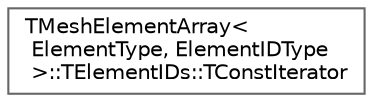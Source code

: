 digraph "Graphical Class Hierarchy"
{
 // INTERACTIVE_SVG=YES
 // LATEX_PDF_SIZE
  bgcolor="transparent";
  edge [fontname=Helvetica,fontsize=10,labelfontname=Helvetica,labelfontsize=10];
  node [fontname=Helvetica,fontsize=10,shape=box,height=0.2,width=0.4];
  rankdir="LR";
  Node0 [id="Node000000",label="TMeshElementArray\<\l ElementType, ElementIDType\l \>::TElementIDs::TConstIterator",height=0.2,width=0.4,color="grey40", fillcolor="white", style="filled",URL="$d6/d00/classTMeshElementArray_1_1TElementIDs_1_1TConstIterator.html",tooltip=" "];
}
